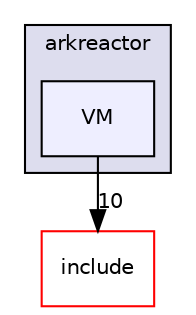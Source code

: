 digraph "C:/Users/folae/Documents/Code/Big-Projects/ArkScript/Ark/src/arkreactor/VM" {
  compound=true
  node [ fontsize="10", fontname="Helvetica"];
  edge [ labelfontsize="10", labelfontname="Helvetica"];
  subgraph clusterdir_e0d450b481c7e7e5abacff9799e54b3d {
    graph [ bgcolor="#ddddee", pencolor="black", label="arkreactor" fontname="Helvetica", fontsize="10", URL="dir_e0d450b481c7e7e5abacff9799e54b3d.html"]
  dir_9600556d5cc28570e4ccd195a3befa41 [shape=box, label="VM", style="filled", fillcolor="#eeeeff", pencolor="black", URL="dir_9600556d5cc28570e4ccd195a3befa41.html"];
  }
  dir_d44c64559bbebec7f509842c48db8b23 [shape=box label="include" fillcolor="white" style="filled" color="red" URL="dir_d44c64559bbebec7f509842c48db8b23.html"];
  dir_9600556d5cc28570e4ccd195a3befa41->dir_d44c64559bbebec7f509842c48db8b23 [headlabel="10", labeldistance=1.5 headhref="dir_000014_000000.html"];
}
